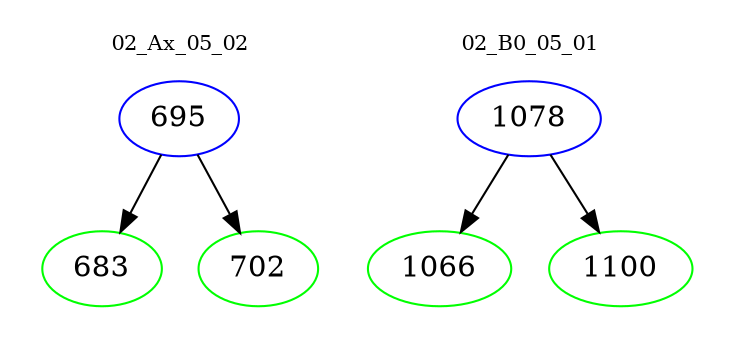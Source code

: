 digraph{
subgraph cluster_0 {
color = white
label = "02_Ax_05_02";
fontsize=10;
T0_695 [label="695", color="blue"]
T0_695 -> T0_683 [color="black"]
T0_683 [label="683", color="green"]
T0_695 -> T0_702 [color="black"]
T0_702 [label="702", color="green"]
}
subgraph cluster_1 {
color = white
label = "02_B0_05_01";
fontsize=10;
T1_1078 [label="1078", color="blue"]
T1_1078 -> T1_1066 [color="black"]
T1_1066 [label="1066", color="green"]
T1_1078 -> T1_1100 [color="black"]
T1_1100 [label="1100", color="green"]
}
}
